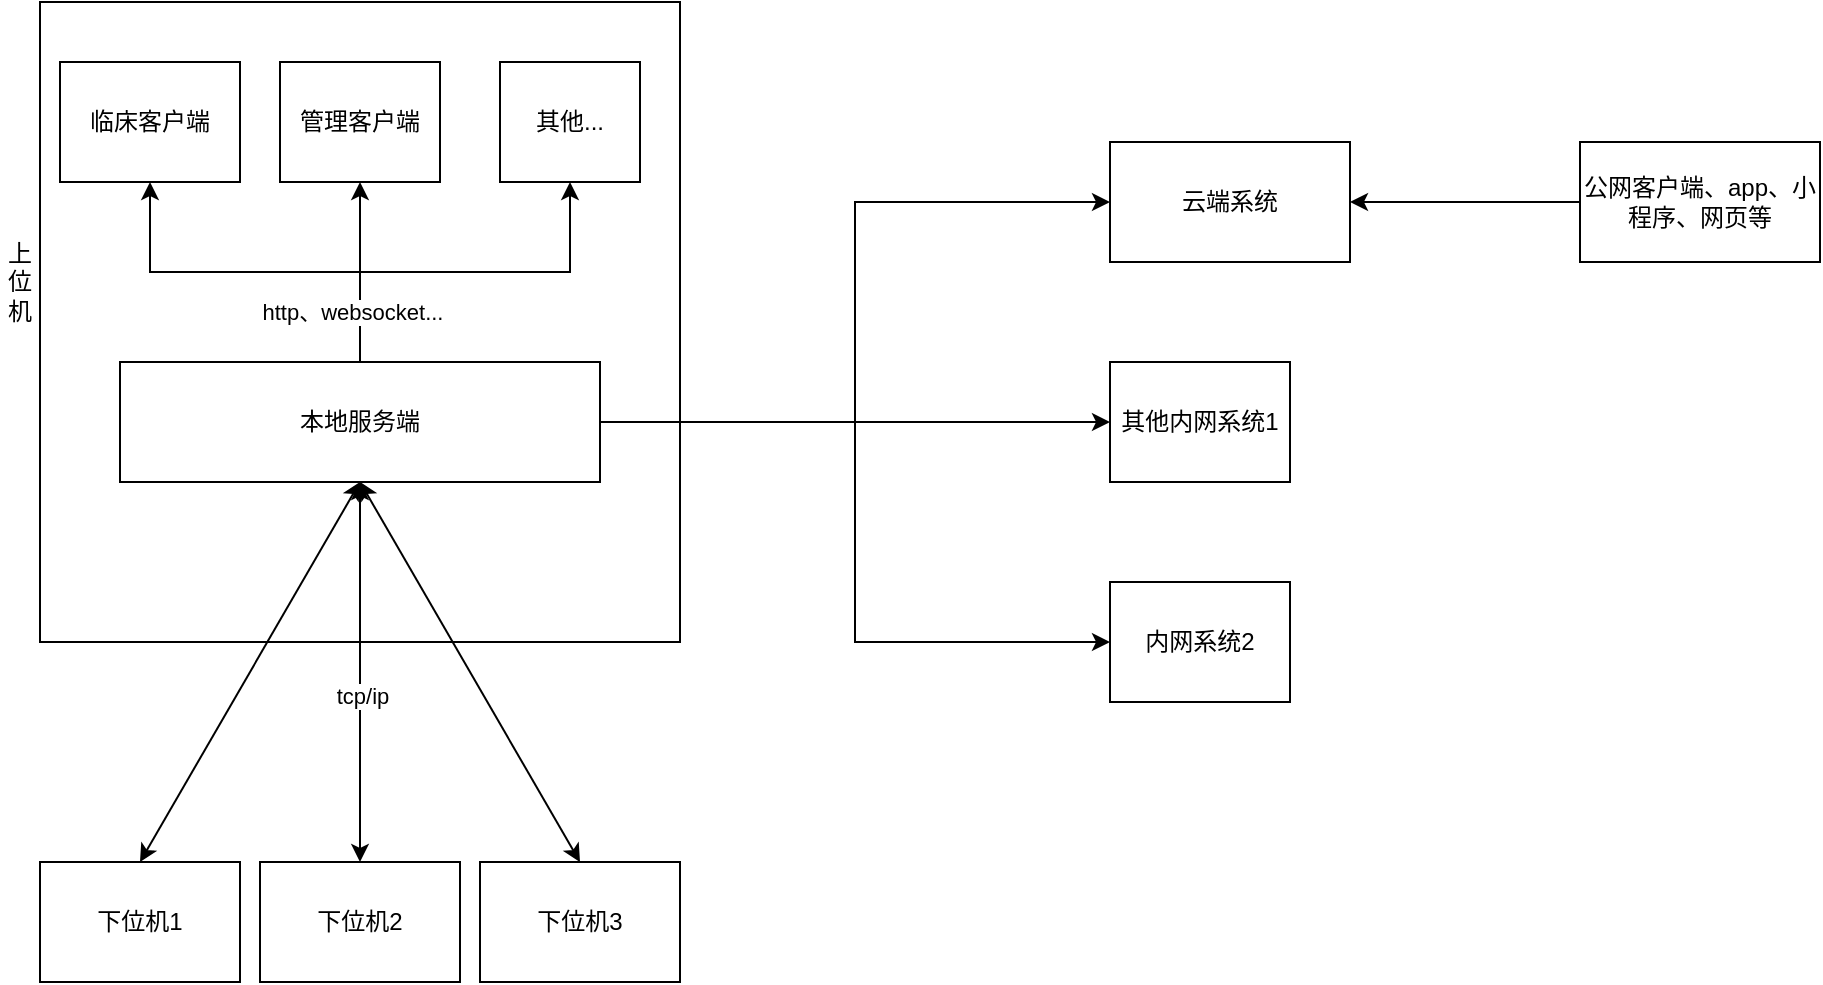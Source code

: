 <mxfile version="24.4.4" type="github">
  <diagram id="6a731a19-8d31-9384-78a2-239565b7b9f0" name="Page-1">
    <mxGraphModel dx="1434" dy="738" grid="1" gridSize="10" guides="1" tooltips="1" connect="1" arrows="1" fold="1" page="1" pageScale="1" pageWidth="1169" pageHeight="827" background="none" math="0" shadow="0">
      <root>
        <mxCell id="0" />
        <mxCell id="1" parent="0" />
        <mxCell id="UZ8mtePmOWvU_iZWScU2-64" value="" style="whiteSpace=wrap;html=1;aspect=fixed;labelBackgroundColor=default;" vertex="1" parent="1">
          <mxGeometry x="80" y="50" width="320" height="320" as="geometry" />
        </mxCell>
        <mxCell id="UZ8mtePmOWvU_iZWScU2-42" style="edgeStyle=orthogonalEdgeStyle;rounded=0;orthogonalLoop=1;jettySize=auto;html=1;labelBackgroundColor=default;" edge="1" parent="1" source="UZ8mtePmOWvU_iZWScU2-4" target="UZ8mtePmOWvU_iZWScU2-39">
          <mxGeometry relative="1" as="geometry" />
        </mxCell>
        <mxCell id="UZ8mtePmOWvU_iZWScU2-44" style="edgeStyle=orthogonalEdgeStyle;rounded=0;orthogonalLoop=1;jettySize=auto;html=1;exitX=1;exitY=0.5;exitDx=0;exitDy=0;entryX=0;entryY=0.5;entryDx=0;entryDy=0;labelBackgroundColor=default;" edge="1" parent="1" source="UZ8mtePmOWvU_iZWScU2-4" target="UZ8mtePmOWvU_iZWScU2-41">
          <mxGeometry relative="1" as="geometry" />
        </mxCell>
        <mxCell id="UZ8mtePmOWvU_iZWScU2-46" style="edgeStyle=orthogonalEdgeStyle;rounded=0;orthogonalLoop=1;jettySize=auto;html=1;entryX=0;entryY=0.5;entryDx=0;entryDy=0;labelBackgroundColor=default;" edge="1" parent="1" source="UZ8mtePmOWvU_iZWScU2-4" target="UZ8mtePmOWvU_iZWScU2-45">
          <mxGeometry relative="1" as="geometry" />
        </mxCell>
        <mxCell id="UZ8mtePmOWvU_iZWScU2-50" style="edgeStyle=orthogonalEdgeStyle;rounded=0;orthogonalLoop=1;jettySize=auto;html=1;entryX=0.5;entryY=1;entryDx=0;entryDy=0;labelBackgroundColor=default;" edge="1" parent="1" source="UZ8mtePmOWvU_iZWScU2-4" target="UZ8mtePmOWvU_iZWScU2-30">
          <mxGeometry relative="1" as="geometry" />
        </mxCell>
        <mxCell id="UZ8mtePmOWvU_iZWScU2-52" value="" style="edgeStyle=orthogonalEdgeStyle;rounded=0;orthogonalLoop=1;jettySize=auto;html=1;labelBackgroundColor=default;" edge="1" parent="1" source="UZ8mtePmOWvU_iZWScU2-4" target="UZ8mtePmOWvU_iZWScU2-31">
          <mxGeometry relative="1" as="geometry" />
        </mxCell>
        <mxCell id="UZ8mtePmOWvU_iZWScU2-54" style="edgeStyle=orthogonalEdgeStyle;rounded=0;orthogonalLoop=1;jettySize=auto;html=1;entryX=0.5;entryY=1;entryDx=0;entryDy=0;labelBackgroundColor=default;" edge="1" parent="1" source="UZ8mtePmOWvU_iZWScU2-4" target="UZ8mtePmOWvU_iZWScU2-53">
          <mxGeometry relative="1" as="geometry" />
        </mxCell>
        <mxCell id="UZ8mtePmOWvU_iZWScU2-60" value="http" style="edgeLabel;html=1;align=center;verticalAlign=middle;resizable=0;points=[];labelBackgroundColor=default;" vertex="1" connectable="0" parent="UZ8mtePmOWvU_iZWScU2-54">
          <mxGeometry x="-0.744" y="3" relative="1" as="geometry">
            <mxPoint as="offset" />
          </mxGeometry>
        </mxCell>
        <mxCell id="UZ8mtePmOWvU_iZWScU2-66" value="http、websocket..." style="edgeLabel;html=1;align=center;verticalAlign=middle;resizable=0;points=[];labelBackgroundColor=default;" vertex="1" connectable="0" parent="UZ8mtePmOWvU_iZWScU2-54">
          <mxGeometry x="-0.744" y="4" relative="1" as="geometry">
            <mxPoint as="offset" />
          </mxGeometry>
        </mxCell>
        <mxCell id="UZ8mtePmOWvU_iZWScU2-4" value="本地服务端" style="rounded=0;whiteSpace=wrap;html=1;labelBackgroundColor=default;" vertex="1" parent="1">
          <mxGeometry x="120" y="230" width="240" height="60" as="geometry" />
        </mxCell>
        <mxCell id="UZ8mtePmOWvU_iZWScU2-25" value="下位机1" style="rounded=0;whiteSpace=wrap;html=1;labelBackgroundColor=default;" vertex="1" parent="1">
          <mxGeometry x="80" y="480" width="100" height="60" as="geometry" />
        </mxCell>
        <mxCell id="UZ8mtePmOWvU_iZWScU2-26" value="" style="endArrow=classic;startArrow=classic;html=1;rounded=0;exitX=0.5;exitY=0;exitDx=0;exitDy=0;entryX=0.5;entryY=1;entryDx=0;entryDy=0;labelBackgroundColor=default;" edge="1" parent="1" source="UZ8mtePmOWvU_iZWScU2-25" target="UZ8mtePmOWvU_iZWScU2-4">
          <mxGeometry width="50" height="50" relative="1" as="geometry">
            <mxPoint x="230" y="340" as="sourcePoint" />
            <mxPoint x="240" y="290" as="targetPoint" />
          </mxGeometry>
        </mxCell>
        <mxCell id="UZ8mtePmOWvU_iZWScU2-30" value="临床客户端" style="rounded=0;whiteSpace=wrap;html=1;labelBackgroundColor=default;" vertex="1" parent="1">
          <mxGeometry x="90" y="80" width="90" height="60" as="geometry" />
        </mxCell>
        <mxCell id="UZ8mtePmOWvU_iZWScU2-31" value="管理客户端" style="rounded=0;whiteSpace=wrap;html=1;labelBackgroundColor=default;" vertex="1" parent="1">
          <mxGeometry x="200" y="80" width="80" height="60" as="geometry" />
        </mxCell>
        <mxCell id="UZ8mtePmOWvU_iZWScU2-33" value="下位机2" style="rounded=0;whiteSpace=wrap;html=1;labelBackgroundColor=default;" vertex="1" parent="1">
          <mxGeometry x="190" y="480" width="100" height="60" as="geometry" />
        </mxCell>
        <mxCell id="UZ8mtePmOWvU_iZWScU2-34" value="下位机3" style="rounded=0;whiteSpace=wrap;html=1;labelBackgroundColor=default;" vertex="1" parent="1">
          <mxGeometry x="300" y="480" width="100" height="60" as="geometry" />
        </mxCell>
        <mxCell id="UZ8mtePmOWvU_iZWScU2-35" value="" style="endArrow=classic;startArrow=classic;html=1;rounded=0;exitX=0.5;exitY=0;exitDx=0;exitDy=0;entryX=0.5;entryY=1;entryDx=0;entryDy=0;labelBackgroundColor=default;" edge="1" parent="1" source="UZ8mtePmOWvU_iZWScU2-33" target="UZ8mtePmOWvU_iZWScU2-4">
          <mxGeometry width="50" height="50" relative="1" as="geometry">
            <mxPoint x="220" y="490" as="sourcePoint" />
            <mxPoint x="280" y="300" as="targetPoint" />
          </mxGeometry>
        </mxCell>
        <mxCell id="UZ8mtePmOWvU_iZWScU2-61" value="tcp/ip" style="edgeLabel;html=1;align=center;verticalAlign=middle;resizable=0;points=[];labelBackgroundColor=default;" vertex="1" connectable="0" parent="UZ8mtePmOWvU_iZWScU2-35">
          <mxGeometry x="-0.126" y="-1" relative="1" as="geometry">
            <mxPoint as="offset" />
          </mxGeometry>
        </mxCell>
        <mxCell id="UZ8mtePmOWvU_iZWScU2-36" value="" style="endArrow=classic;startArrow=classic;html=1;rounded=0;exitX=0.5;exitY=0;exitDx=0;exitDy=0;entryX=0.5;entryY=1;entryDx=0;entryDy=0;labelBackgroundColor=default;" edge="1" parent="1" source="UZ8mtePmOWvU_iZWScU2-34" target="UZ8mtePmOWvU_iZWScU2-4">
          <mxGeometry width="50" height="50" relative="1" as="geometry">
            <mxPoint x="230" y="500" as="sourcePoint" />
            <mxPoint x="300" y="310" as="targetPoint" />
          </mxGeometry>
        </mxCell>
        <mxCell id="UZ8mtePmOWvU_iZWScU2-39" value="其他内网系统1" style="rounded=0;whiteSpace=wrap;html=1;labelBackgroundColor=default;" vertex="1" parent="1">
          <mxGeometry x="615" y="230" width="90" height="60" as="geometry" />
        </mxCell>
        <mxCell id="UZ8mtePmOWvU_iZWScU2-41" value="内网系统2" style="rounded=0;whiteSpace=wrap;html=1;labelBackgroundColor=default;" vertex="1" parent="1">
          <mxGeometry x="615" y="340" width="90" height="60" as="geometry" />
        </mxCell>
        <mxCell id="UZ8mtePmOWvU_iZWScU2-45" value="云端系统" style="rounded=0;whiteSpace=wrap;html=1;labelBackgroundColor=default;" vertex="1" parent="1">
          <mxGeometry x="615" y="120" width="120" height="60" as="geometry" />
        </mxCell>
        <mxCell id="UZ8mtePmOWvU_iZWScU2-48" style="edgeStyle=orthogonalEdgeStyle;rounded=0;orthogonalLoop=1;jettySize=auto;html=1;entryX=1;entryY=0.5;entryDx=0;entryDy=0;labelBackgroundColor=default;" edge="1" parent="1" source="UZ8mtePmOWvU_iZWScU2-47" target="UZ8mtePmOWvU_iZWScU2-45">
          <mxGeometry relative="1" as="geometry" />
        </mxCell>
        <mxCell id="UZ8mtePmOWvU_iZWScU2-47" value="公网客户端、app、小程序、网页等" style="rounded=0;whiteSpace=wrap;html=1;labelBackgroundColor=default;" vertex="1" parent="1">
          <mxGeometry x="850" y="120" width="120" height="60" as="geometry" />
        </mxCell>
        <mxCell id="UZ8mtePmOWvU_iZWScU2-53" value="其他..." style="rounded=0;whiteSpace=wrap;html=1;labelBackgroundColor=default;" vertex="1" parent="1">
          <mxGeometry x="310" y="80" width="70" height="60" as="geometry" />
        </mxCell>
        <mxCell id="UZ8mtePmOWvU_iZWScU2-55" style="edgeStyle=orthogonalEdgeStyle;rounded=0;orthogonalLoop=1;jettySize=auto;html=1;exitX=0.5;exitY=1;exitDx=0;exitDy=0;labelBackgroundColor=default;" edge="1" parent="1" source="UZ8mtePmOWvU_iZWScU2-4" target="UZ8mtePmOWvU_iZWScU2-4">
          <mxGeometry relative="1" as="geometry" />
        </mxCell>
        <mxCell id="UZ8mtePmOWvU_iZWScU2-65" value="上位机" style="text;html=1;align=center;verticalAlign=middle;whiteSpace=wrap;rounded=0;labelBackgroundColor=default;" vertex="1" parent="1">
          <mxGeometry x="60" y="140" width="20" height="100" as="geometry" />
        </mxCell>
      </root>
    </mxGraphModel>
  </diagram>
</mxfile>

